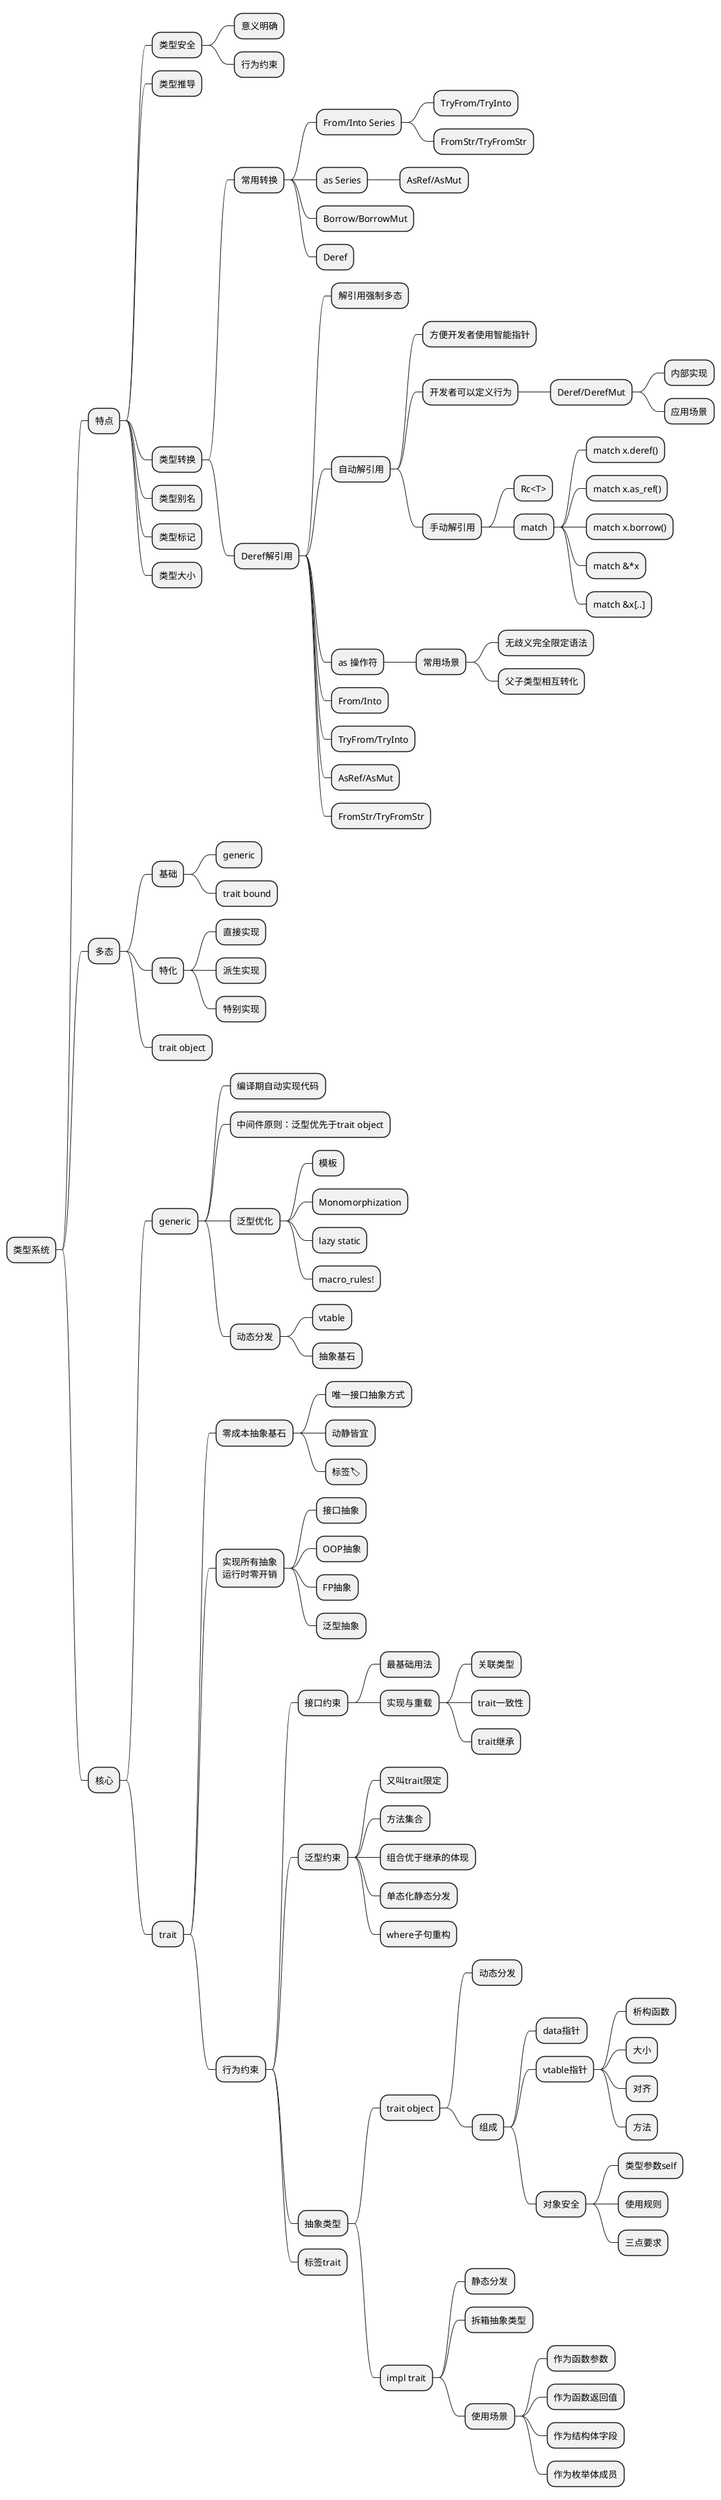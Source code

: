 @startmindmap

* 类型系统
** 特点
*** 类型安全
**** 意义明确
**** 行为约束
*** 类型推导
*** 类型转换
**** 常用转换
***** From/Into Series
****** TryFrom/TryInto
****** FromStr/TryFromStr
***** as Series
****** AsRef/AsMut
***** Borrow/BorrowMut
***** Deref
**** Deref解引用
***** 解引用强制多态
***** 自动解引用
****** 方便开发者使用智能指针
****** 开发者可以定义行为
******* Deref/DerefMut
******** 内部实现
******** 应用场景
****** 手动解引用
******* Rc<T>
******* match
******** match x.deref()
******** match x.as_ref()
******** match x.borrow()
******** match &*x
******** match &x[..]
***** as 操作符
****** 常用场景
******* 无歧义完全限定语法
******* 父子类型相互转化
***** From/Into
***** TryFrom/TryInto
***** AsRef/AsMut
***** FromStr/TryFromStr
*** 类型别名
*** 类型标记
*** 类型大小
** 多态
*** 基础
**** generic
**** trait bound
*** 特化
**** 直接实现
**** 派生实现
**** 特别实现
*** trait object
** 核心
*** generic
**** 编译期自动实现代码
**** 中间件原则：泛型优先于trait object
**** 泛型优化
***** 模板
***** Monomorphization
***** lazy static
***** macro_rules!
**** 动态分发
***** vtable
***** 抽象基石
*** trait
**** 零成本抽象基石
***** 唯一接口抽象方式
***** 动静皆宜
***** 标签🏷️
**** 实现所有抽象\n运行时零开销
***** 接口抽象
***** OOP抽象
***** FP抽象
***** 泛型抽象
**** 行为约束
***** 接口约束
****** 最基础用法
****** 实现与重载
******* 关联类型
******* trait一致性
******* trait继承
***** 泛型约束
****** 又叫trait限定
****** 方法集合
****** 组合优于继承的体现
****** 单态化静态分发
****** where子句重构
***** 抽象类型
****** trait object
******* 动态分发
******* 组成
******** data指针
******** vtable指针
********* 析构函数
********* 大小
********* 对齐
********* 方法
******** 对象安全
********* 类型参数self
********* 使用规则
********* 三点要求
****** impl trait
******* 静态分发
******* 拆箱抽象类型
******* 使用场景
******** 作为函数参数
******** 作为函数返回值
******** 作为结构体字段
******** 作为枚举体成员
***** 标签trait
@endmindmap